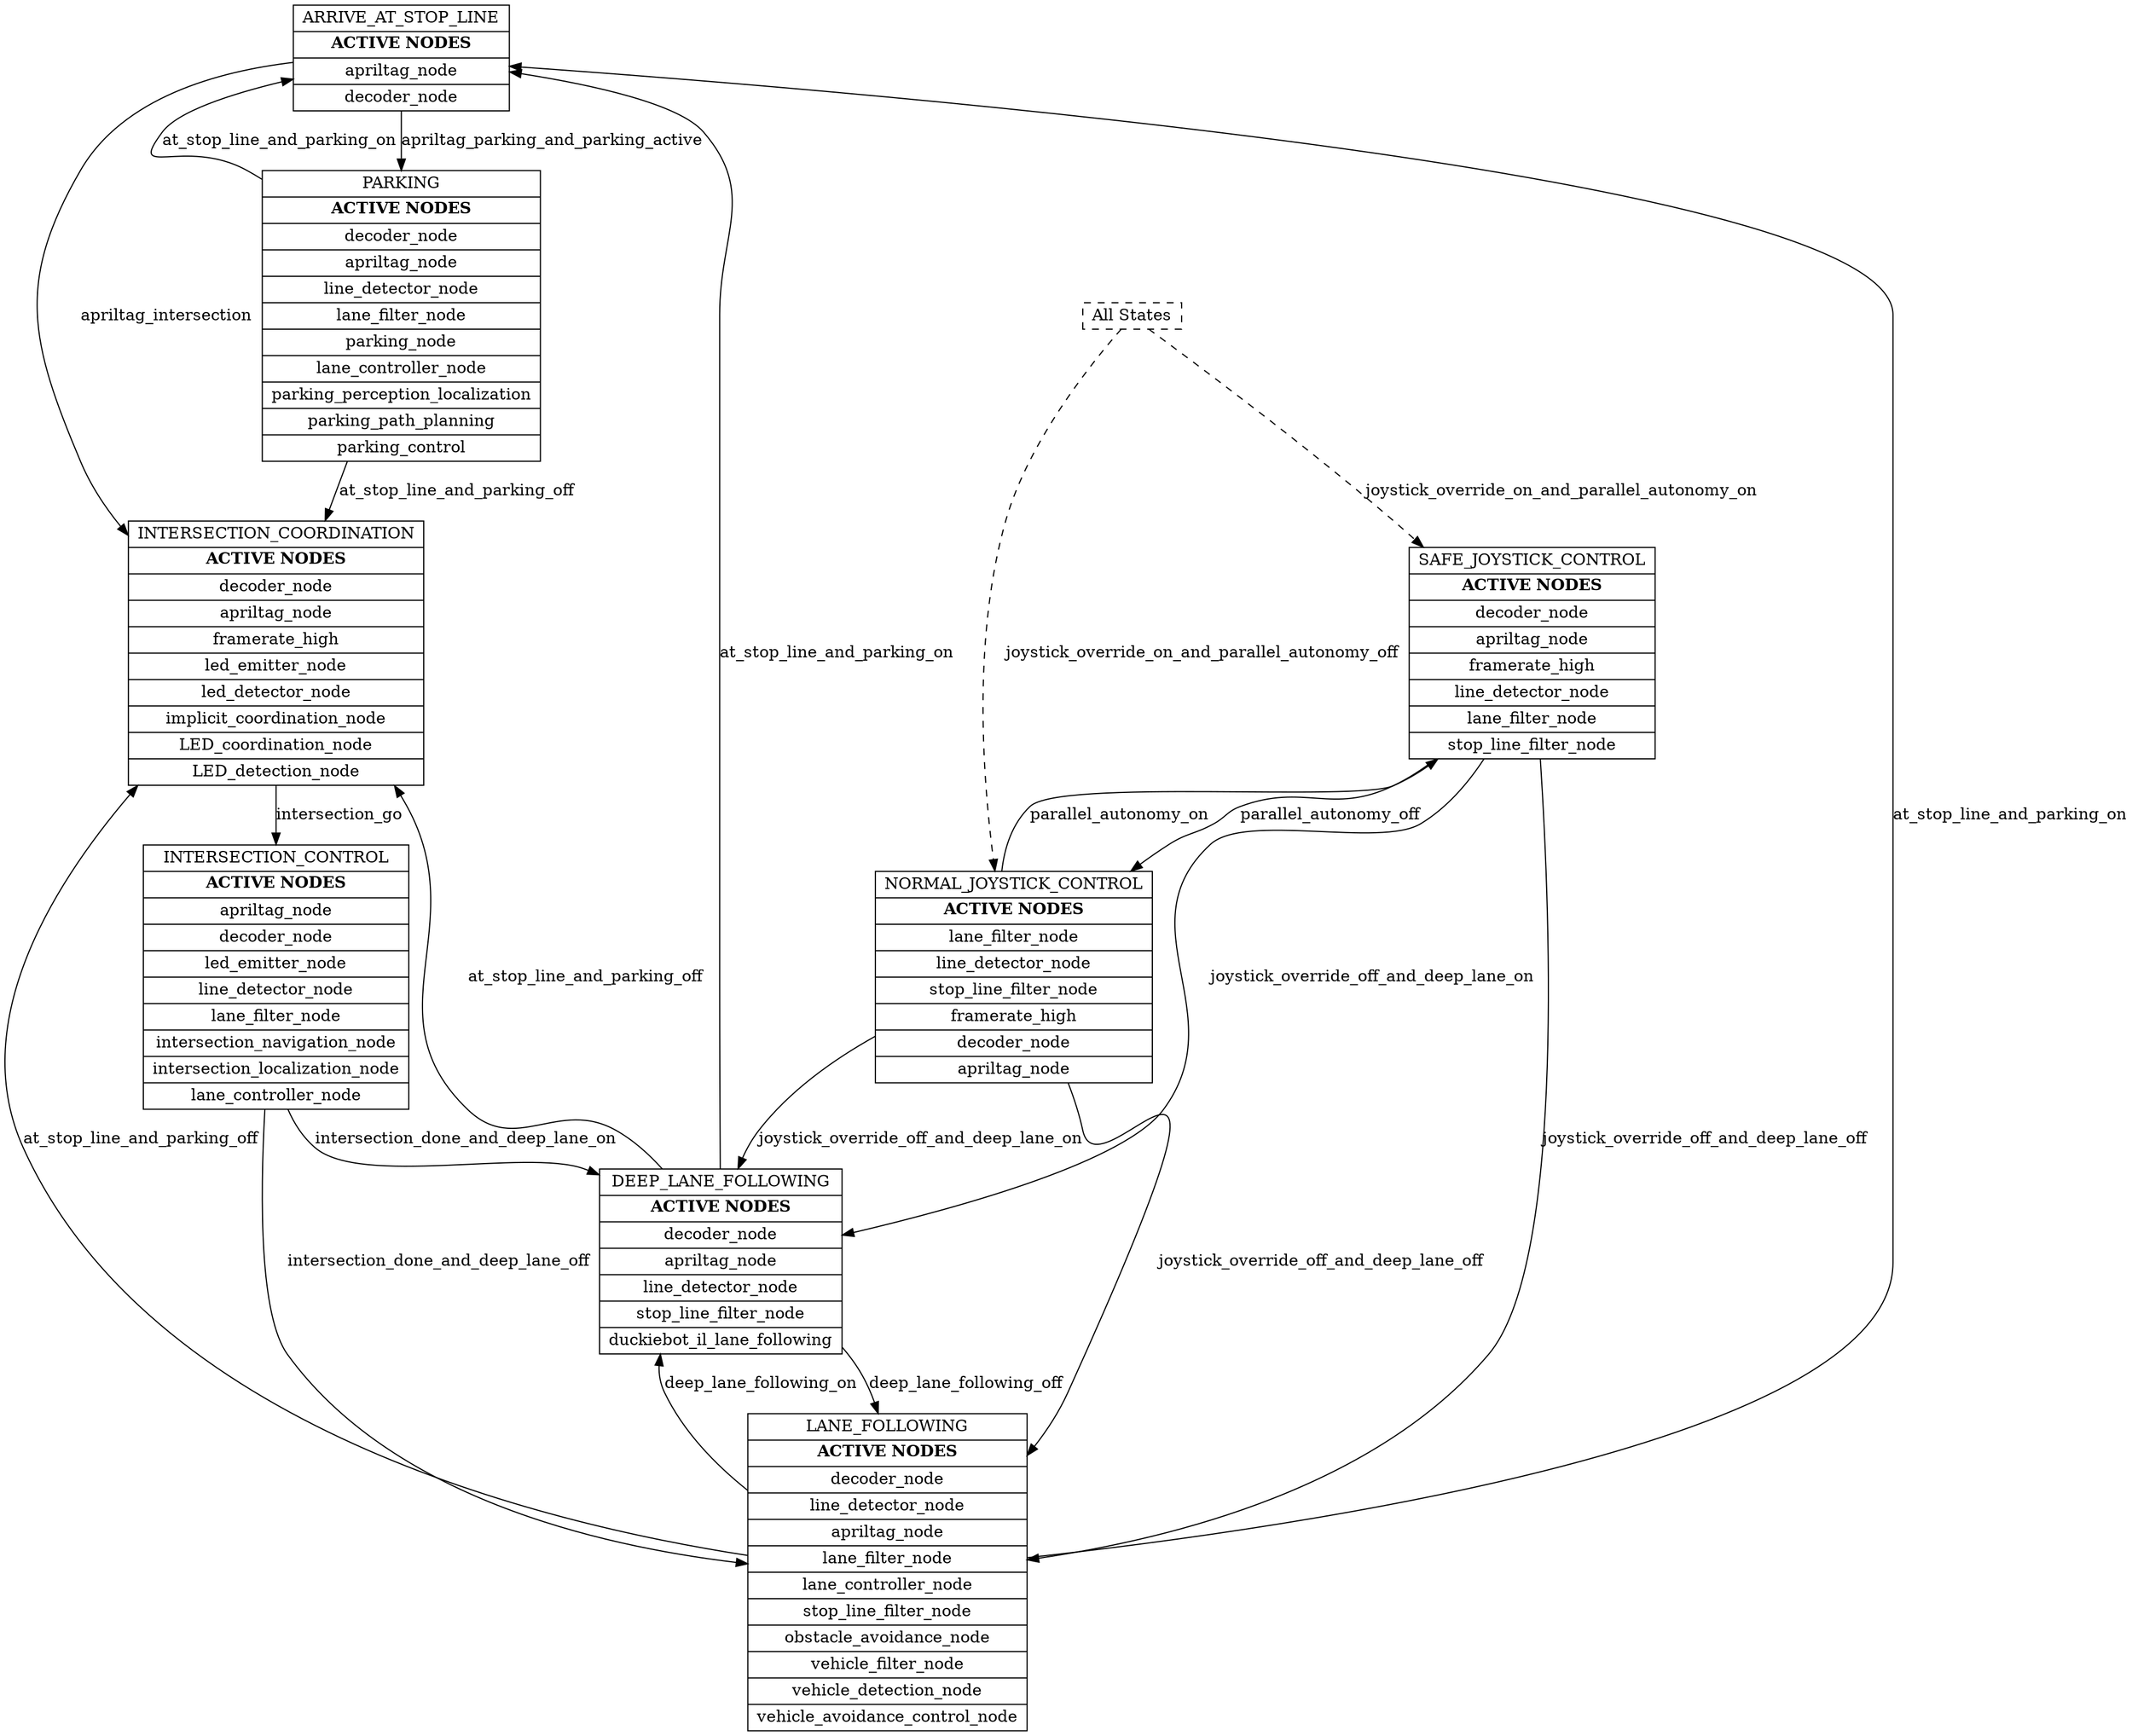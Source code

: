 // default_detailed.yaml
digraph {
	node [height=.1 shape=record]
	ARRIVE_AT_STOP_LINE [label=<{ ARRIVE_AT_STOP_LINE | <B> ACTIVE NODES </B> | apriltag_node | decoder_node }> color=black fontcolor=black]
	INTERSECTION_CONTROL [label=<{ INTERSECTION_CONTROL | <B> ACTIVE NODES </B> | apriltag_node | decoder_node | led_emitter_node | line_detector_node | lane_filter_node | intersection_navigation_node | intersection_localization_node | lane_controller_node }> color=black fontcolor=black]
	INTERSECTION_COORDINATION [label=<{ INTERSECTION_COORDINATION | <B> ACTIVE NODES </B> | decoder_node | apriltag_node | framerate_high | led_emitter_node | led_detector_node | implicit_coordination_node | LED_coordination_node | LED_detection_node }> color=black fontcolor=black]
	DEEP_LANE_FOLLOWING [label=<{ DEEP_LANE_FOLLOWING | <B> ACTIVE NODES </B> | decoder_node | apriltag_node | line_detector_node | stop_line_filter_node | duckiebot_il_lane_following }>]
	PARKING [label=<{ PARKING | <B> ACTIVE NODES </B> | decoder_node | apriltag_node | line_detector_node | lane_filter_node | parking_node | lane_controller_node | parking_perception_localization | parking_path_planning | parking_control }> color=black fontcolor=black]
	SAFE_JOYSTICK_CONTROL [label=<{ SAFE_JOYSTICK_CONTROL | <B> ACTIVE NODES </B> | decoder_node | apriltag_node | framerate_high | line_detector_node | lane_filter_node | stop_line_filter_node }> color=black fontcolor=black]
	NORMAL_JOYSTICK_CONTROL [label=<{ NORMAL_JOYSTICK_CONTROL | <B> ACTIVE NODES </B> | lane_filter_node | line_detector_node | stop_line_filter_node | framerate_high | decoder_node | apriltag_node }> color=black fontcolor=black]
	LANE_FOLLOWING [label=<{ LANE_FOLLOWING | <B> ACTIVE NODES </B> | decoder_node | line_detector_node | apriltag_node | lane_filter_node | lane_controller_node | stop_line_filter_node | obstacle_avoidance_node | vehicle_filter_node | vehicle_detection_node | vehicle_avoidance_control_node }> color=black fontcolor=black]
	ARRIVE_AT_STOP_LINE -> PARKING [label=apriltag_parking_and_parking_active color=black fontcolor=black]
	ARRIVE_AT_STOP_LINE -> INTERSECTION_COORDINATION [label=apriltag_intersection color=black fontcolor=black]
	INTERSECTION_CONTROL -> DEEP_LANE_FOLLOWING [label=intersection_done_and_deep_lane_on color=black fontcolor=black]
	INTERSECTION_CONTROL -> LANE_FOLLOWING [label=intersection_done_and_deep_lane_off color=black fontcolor=black]
	INTERSECTION_COORDINATION -> INTERSECTION_CONTROL [label=intersection_go color=black fontcolor=black]
	DEEP_LANE_FOLLOWING -> LANE_FOLLOWING [label=deep_lane_following_off color=black fontcolor=black]
	DEEP_LANE_FOLLOWING -> INTERSECTION_COORDINATION [label=at_stop_line_and_parking_off color=black fontcolor=black]
	DEEP_LANE_FOLLOWING -> ARRIVE_AT_STOP_LINE [label=at_stop_line_and_parking_on color=black fontcolor=black]
	PARKING -> INTERSECTION_COORDINATION [label=at_stop_line_and_parking_off color=black fontcolor=black]
	PARKING -> ARRIVE_AT_STOP_LINE [label=at_stop_line_and_parking_on color=black fontcolor=black]
	SAFE_JOYSTICK_CONTROL -> DEEP_LANE_FOLLOWING [label=joystick_override_off_and_deep_lane_on color=black fontcolor=black]
	SAFE_JOYSTICK_CONTROL -> NORMAL_JOYSTICK_CONTROL [label=parallel_autonomy_off color=black fontcolor=black]
	SAFE_JOYSTICK_CONTROL -> LANE_FOLLOWING [label=joystick_override_off_and_deep_lane_off color=black fontcolor=black]
	NORMAL_JOYSTICK_CONTROL -> DEEP_LANE_FOLLOWING [label=joystick_override_off_and_deep_lane_on color=black fontcolor=black]
	NORMAL_JOYSTICK_CONTROL -> LANE_FOLLOWING [label=joystick_override_off_and_deep_lane_off color=black fontcolor=black]
	NORMAL_JOYSTICK_CONTROL -> SAFE_JOYSTICK_CONTROL [label=parallel_autonomy_on color=black fontcolor=black]
	LANE_FOLLOWING -> ARRIVE_AT_STOP_LINE [label=at_stop_line_and_parking_on color=black fontcolor=black]
	LANE_FOLLOWING -> INTERSECTION_COORDINATION [label=at_stop_line_and_parking_off color=black fontcolor=black]
	LANE_FOLLOWING -> DEEP_LANE_FOLLOWING [label=deep_lane_following_on color=black fontcolor=black]
	ALL_STATES [label="All States" style=dashed]
	ALL_STATES -> NORMAL_JOYSTICK_CONTROL [label=joystick_override_on_and_parallel_autonomy_off concentrate=false style=dashed]
	ALL_STATES -> SAFE_JOYSTICK_CONTROL [label=joystick_override_on_and_parallel_autonomy_on concentrate=false style=dashed]
}